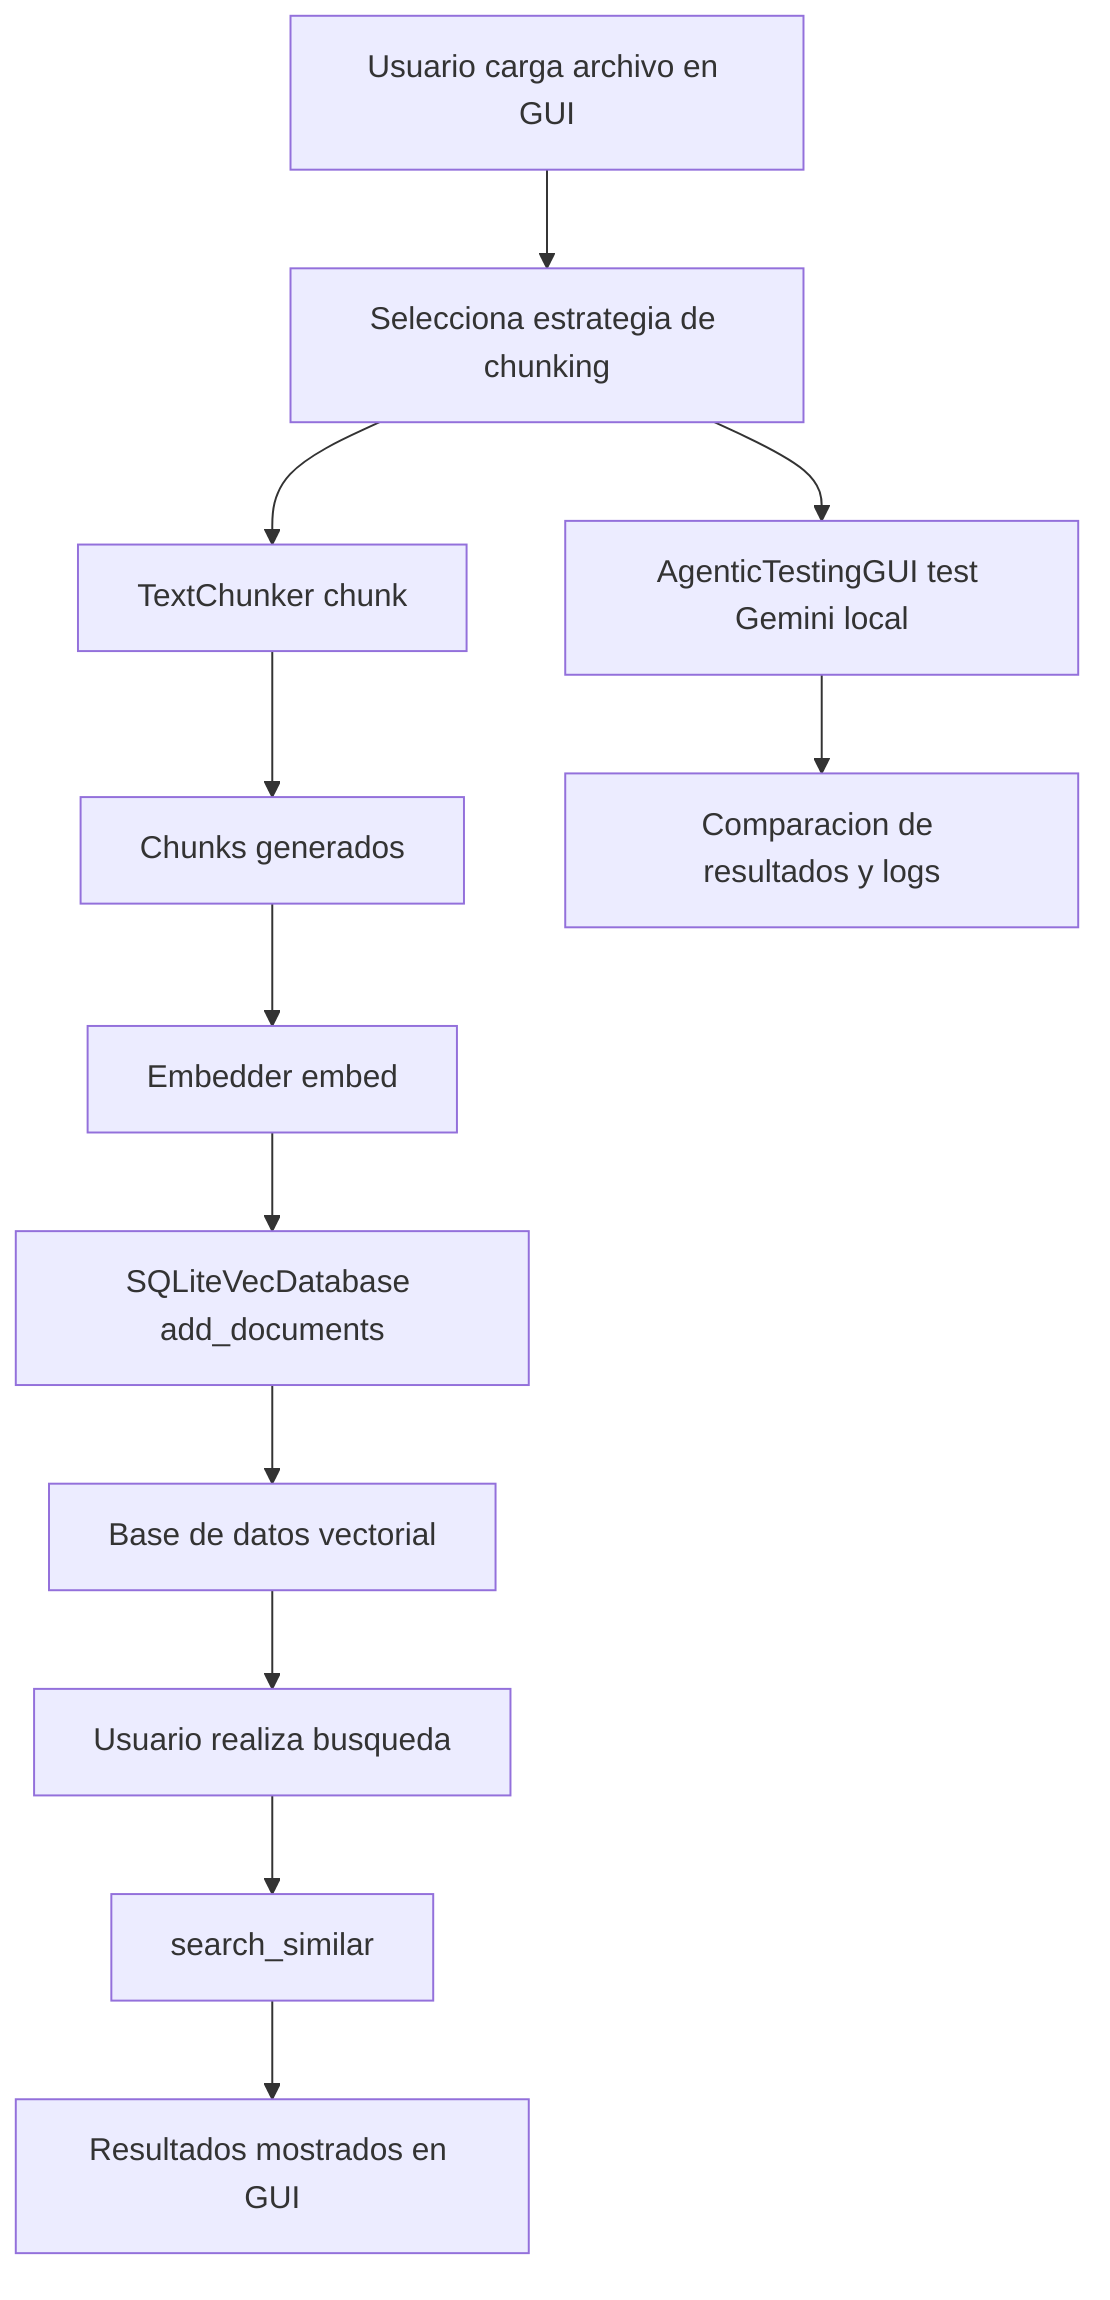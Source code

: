 flowchart TD
    A[Usuario carga archivo en GUI] --> B[Selecciona estrategia de chunking]
    B --> C[TextChunker chunk]
    C --> D[Chunks generados]
    D --> E[Embedder embed]
    E --> F[SQLiteVecDatabase add_documents]
    F --> G[Base de datos vectorial]
    G --> H[Usuario realiza busqueda]
    H --> I[search_similar]
    I --> J[Resultados mostrados en GUI]
    B --> K[AgenticTestingGUI test Gemini local]
    K --> L[Comparacion de resultados y logs]